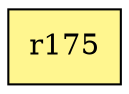 digraph G {
rankdir=BT;ranksep="2.0";
"r175" [shape=record,fillcolor=khaki1,style=filled,label="{r175}"];
}